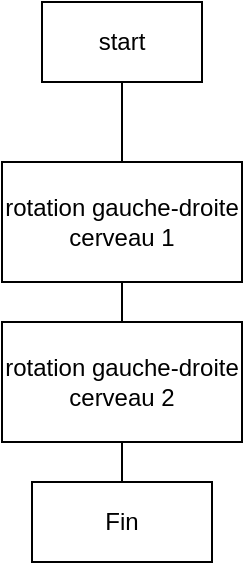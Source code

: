 <mxfile version="14.7.1" type="github">
  <diagram id="C5RBs43oDa-KdzZeNtuy" name="Page-1">
    <mxGraphModel dx="873" dy="515" grid="1" gridSize="10" guides="1" tooltips="1" connect="1" arrows="1" fold="1" page="1" pageScale="1" pageWidth="827" pageHeight="1169" math="0" shadow="0">
      <root>
        <mxCell id="WIyWlLk6GJQsqaUBKTNV-0" />
        <mxCell id="WIyWlLk6GJQsqaUBKTNV-1" parent="WIyWlLk6GJQsqaUBKTNV-0" />
        <mxCell id="d9SSEyPz7OolzEzSf4E5-0" value="start" style="rounded=0;whiteSpace=wrap;html=1;" vertex="1" parent="WIyWlLk6GJQsqaUBKTNV-1">
          <mxGeometry x="190" y="250" width="80" height="40" as="geometry" />
        </mxCell>
        <mxCell id="d9SSEyPz7OolzEzSf4E5-1" value="rotation gauche-droite cerveau 1" style="rounded=0;whiteSpace=wrap;html=1;" vertex="1" parent="WIyWlLk6GJQsqaUBKTNV-1">
          <mxGeometry x="170" y="330" width="120" height="60" as="geometry" />
        </mxCell>
        <mxCell id="d9SSEyPz7OolzEzSf4E5-2" value="" style="endArrow=none;html=1;entryX=0.5;entryY=0;entryDx=0;entryDy=0;exitX=0.5;exitY=1;exitDx=0;exitDy=0;" edge="1" parent="WIyWlLk6GJQsqaUBKTNV-1" source="d9SSEyPz7OolzEzSf4E5-0" target="d9SSEyPz7OolzEzSf4E5-1">
          <mxGeometry width="50" height="50" relative="1" as="geometry">
            <mxPoint x="230" y="300" as="sourcePoint" />
            <mxPoint x="220" y="210" as="targetPoint" />
          </mxGeometry>
        </mxCell>
        <mxCell id="d9SSEyPz7OolzEzSf4E5-3" value="&lt;span&gt;rotation gauche-droite cerveau 2&lt;/span&gt;" style="rounded=0;whiteSpace=wrap;html=1;" vertex="1" parent="WIyWlLk6GJQsqaUBKTNV-1">
          <mxGeometry x="170" y="410" width="120" height="60" as="geometry" />
        </mxCell>
        <mxCell id="d9SSEyPz7OolzEzSf4E5-4" value="" style="endArrow=none;html=1;" edge="1" parent="WIyWlLk6GJQsqaUBKTNV-1">
          <mxGeometry width="50" height="50" relative="1" as="geometry">
            <mxPoint x="230" y="490" as="sourcePoint" />
            <mxPoint x="230" y="470" as="targetPoint" />
          </mxGeometry>
        </mxCell>
        <mxCell id="d9SSEyPz7OolzEzSf4E5-5" value="" style="endArrow=none;html=1;entryX=0.5;entryY=1;entryDx=0;entryDy=0;exitX=0.5;exitY=0;exitDx=0;exitDy=0;" edge="1" parent="WIyWlLk6GJQsqaUBKTNV-1" source="d9SSEyPz7OolzEzSf4E5-3" target="d9SSEyPz7OolzEzSf4E5-1">
          <mxGeometry width="50" height="50" relative="1" as="geometry">
            <mxPoint x="220" y="270" as="sourcePoint" />
            <mxPoint x="270" y="220" as="targetPoint" />
          </mxGeometry>
        </mxCell>
        <mxCell id="d9SSEyPz7OolzEzSf4E5-6" value="Fin" style="rounded=0;whiteSpace=wrap;html=1;" vertex="1" parent="WIyWlLk6GJQsqaUBKTNV-1">
          <mxGeometry x="185" y="490" width="90" height="40" as="geometry" />
        </mxCell>
      </root>
    </mxGraphModel>
  </diagram>
</mxfile>

